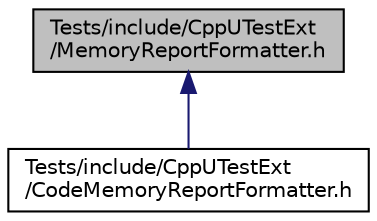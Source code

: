 digraph "Tests/include/CppUTestExt/MemoryReportFormatter.h"
{
 // LATEX_PDF_SIZE
  edge [fontname="Helvetica",fontsize="10",labelfontname="Helvetica",labelfontsize="10"];
  node [fontname="Helvetica",fontsize="10",shape=record];
  Node1 [label="Tests/include/CppUTestExt\l/MemoryReportFormatter.h",height=0.2,width=0.4,color="black", fillcolor="grey75", style="filled", fontcolor="black",tooltip=" "];
  Node1 -> Node2 [dir="back",color="midnightblue",fontsize="10",style="solid",fontname="Helvetica"];
  Node2 [label="Tests/include/CppUTestExt\l/CodeMemoryReportFormatter.h",height=0.2,width=0.4,color="black", fillcolor="white", style="filled",URL="$_code_memory_report_formatter_8h.html",tooltip=" "];
}
